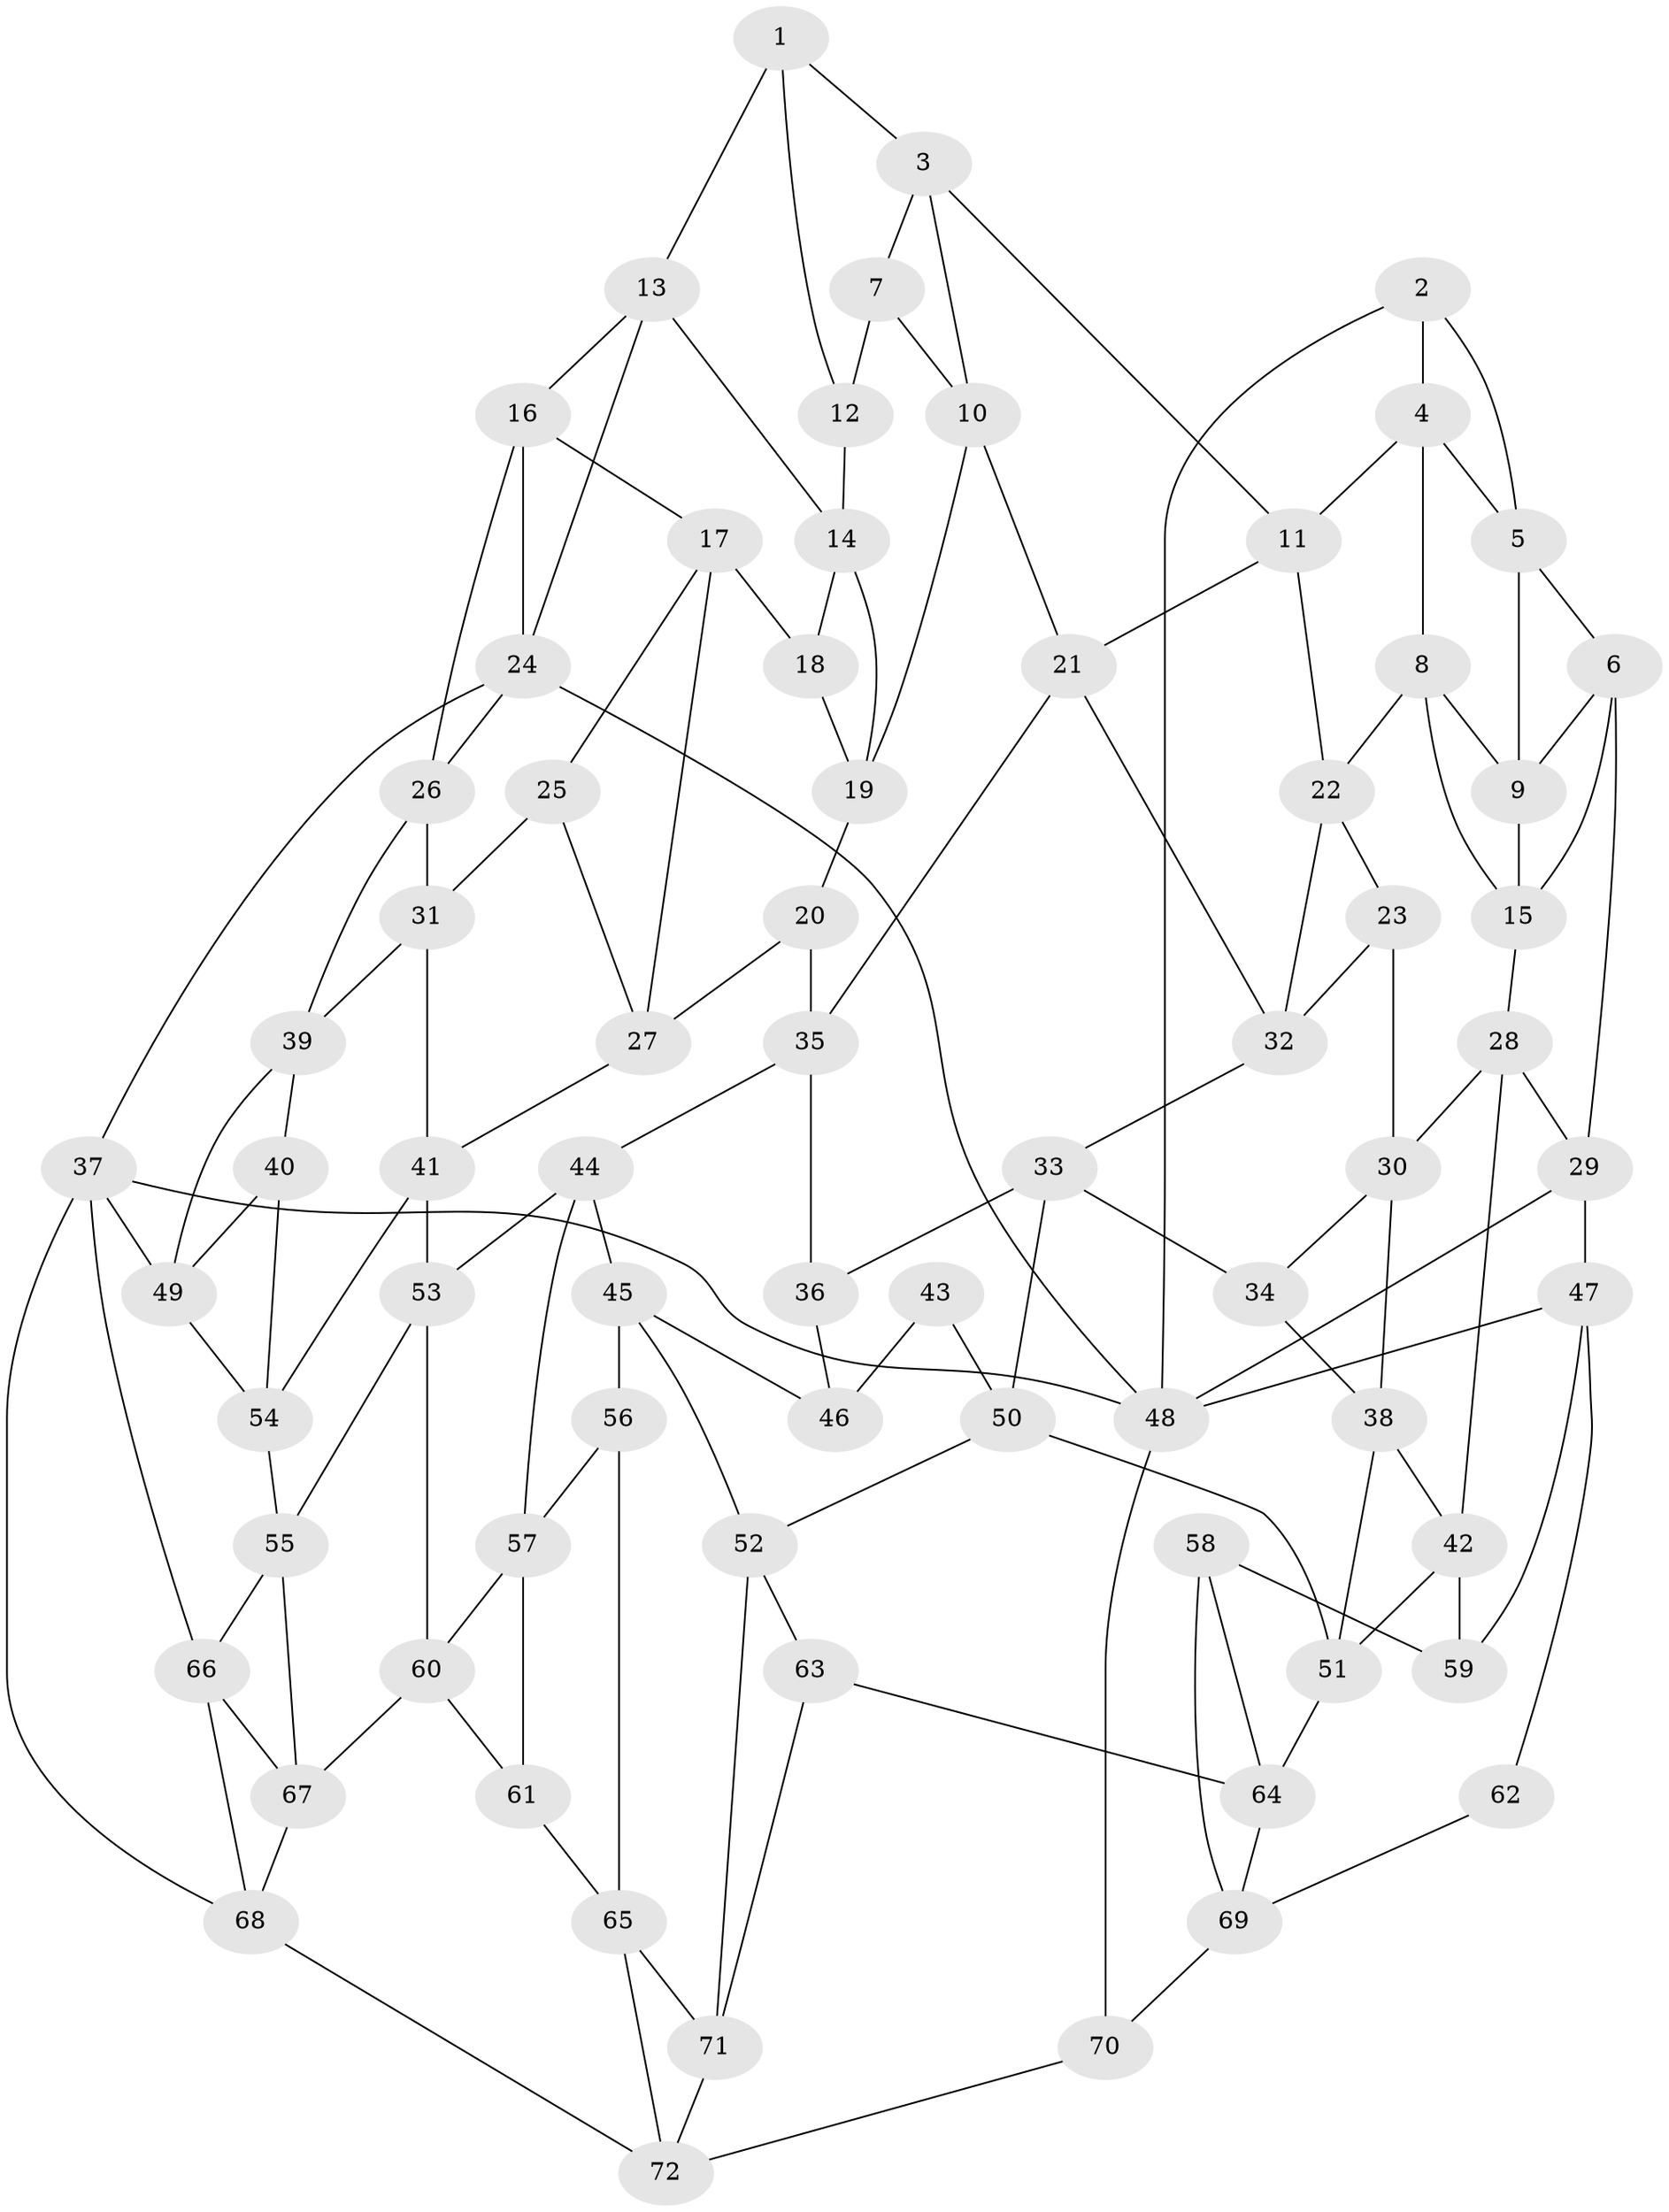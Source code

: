 // original degree distribution, {3: 0.027777777777777776, 5: 0.4722222222222222, 6: 0.2569444444444444, 4: 0.24305555555555555}
// Generated by graph-tools (version 1.1) at 2025/51/03/09/25 03:51:07]
// undirected, 72 vertices, 135 edges
graph export_dot {
graph [start="1"]
  node [color=gray90,style=filled];
  1;
  2;
  3;
  4;
  5;
  6;
  7;
  8;
  9;
  10;
  11;
  12;
  13;
  14;
  15;
  16;
  17;
  18;
  19;
  20;
  21;
  22;
  23;
  24;
  25;
  26;
  27;
  28;
  29;
  30;
  31;
  32;
  33;
  34;
  35;
  36;
  37;
  38;
  39;
  40;
  41;
  42;
  43;
  44;
  45;
  46;
  47;
  48;
  49;
  50;
  51;
  52;
  53;
  54;
  55;
  56;
  57;
  58;
  59;
  60;
  61;
  62;
  63;
  64;
  65;
  66;
  67;
  68;
  69;
  70;
  71;
  72;
  1 -- 3 [weight=1.0];
  1 -- 12 [weight=1.0];
  1 -- 13 [weight=1.0];
  2 -- 4 [weight=1.0];
  2 -- 5 [weight=1.0];
  2 -- 48 [weight=1.0];
  3 -- 7 [weight=1.0];
  3 -- 10 [weight=1.0];
  3 -- 11 [weight=1.0];
  4 -- 5 [weight=1.0];
  4 -- 8 [weight=1.0];
  4 -- 11 [weight=1.0];
  5 -- 6 [weight=1.0];
  5 -- 9 [weight=1.0];
  6 -- 9 [weight=1.0];
  6 -- 15 [weight=1.0];
  6 -- 29 [weight=1.0];
  7 -- 10 [weight=1.0];
  7 -- 12 [weight=2.0];
  8 -- 9 [weight=1.0];
  8 -- 15 [weight=1.0];
  8 -- 22 [weight=1.0];
  9 -- 15 [weight=1.0];
  10 -- 19 [weight=1.0];
  10 -- 21 [weight=1.0];
  11 -- 21 [weight=1.0];
  11 -- 22 [weight=1.0];
  12 -- 14 [weight=1.0];
  13 -- 14 [weight=1.0];
  13 -- 16 [weight=1.0];
  13 -- 24 [weight=1.0];
  14 -- 18 [weight=1.0];
  14 -- 19 [weight=1.0];
  15 -- 28 [weight=1.0];
  16 -- 17 [weight=1.0];
  16 -- 24 [weight=1.0];
  16 -- 26 [weight=1.0];
  17 -- 18 [weight=1.0];
  17 -- 25 [weight=1.0];
  17 -- 27 [weight=1.0];
  18 -- 19 [weight=1.0];
  19 -- 20 [weight=1.0];
  20 -- 27 [weight=1.0];
  20 -- 35 [weight=1.0];
  21 -- 32 [weight=1.0];
  21 -- 35 [weight=1.0];
  22 -- 23 [weight=1.0];
  22 -- 32 [weight=1.0];
  23 -- 30 [weight=1.0];
  23 -- 32 [weight=1.0];
  24 -- 26 [weight=1.0];
  24 -- 37 [weight=1.0];
  24 -- 48 [weight=1.0];
  25 -- 27 [weight=1.0];
  25 -- 31 [weight=1.0];
  26 -- 31 [weight=1.0];
  26 -- 39 [weight=1.0];
  27 -- 41 [weight=1.0];
  28 -- 29 [weight=1.0];
  28 -- 30 [weight=1.0];
  28 -- 42 [weight=1.0];
  29 -- 47 [weight=1.0];
  29 -- 48 [weight=1.0];
  30 -- 34 [weight=1.0];
  30 -- 38 [weight=1.0];
  31 -- 39 [weight=1.0];
  31 -- 41 [weight=1.0];
  32 -- 33 [weight=1.0];
  33 -- 34 [weight=1.0];
  33 -- 36 [weight=1.0];
  33 -- 50 [weight=1.0];
  34 -- 38 [weight=1.0];
  35 -- 36 [weight=1.0];
  35 -- 44 [weight=1.0];
  36 -- 46 [weight=1.0];
  37 -- 48 [weight=1.0];
  37 -- 49 [weight=1.0];
  37 -- 66 [weight=1.0];
  37 -- 68 [weight=1.0];
  38 -- 42 [weight=1.0];
  38 -- 51 [weight=1.0];
  39 -- 40 [weight=1.0];
  39 -- 49 [weight=1.0];
  40 -- 49 [weight=1.0];
  40 -- 54 [weight=1.0];
  41 -- 53 [weight=1.0];
  41 -- 54 [weight=1.0];
  42 -- 51 [weight=1.0];
  42 -- 59 [weight=1.0];
  43 -- 46 [weight=2.0];
  43 -- 50 [weight=1.0];
  44 -- 45 [weight=1.0];
  44 -- 53 [weight=1.0];
  44 -- 57 [weight=1.0];
  45 -- 46 [weight=1.0];
  45 -- 52 [weight=1.0];
  45 -- 56 [weight=1.0];
  47 -- 48 [weight=1.0];
  47 -- 59 [weight=1.0];
  47 -- 62 [weight=1.0];
  48 -- 70 [weight=1.0];
  49 -- 54 [weight=1.0];
  50 -- 51 [weight=1.0];
  50 -- 52 [weight=1.0];
  51 -- 64 [weight=1.0];
  52 -- 63 [weight=1.0];
  52 -- 71 [weight=1.0];
  53 -- 55 [weight=1.0];
  53 -- 60 [weight=1.0];
  54 -- 55 [weight=1.0];
  55 -- 66 [weight=1.0];
  55 -- 67 [weight=1.0];
  56 -- 57 [weight=1.0];
  56 -- 65 [weight=1.0];
  57 -- 60 [weight=1.0];
  57 -- 61 [weight=1.0];
  58 -- 59 [weight=1.0];
  58 -- 64 [weight=1.0];
  58 -- 69 [weight=1.0];
  60 -- 61 [weight=1.0];
  60 -- 67 [weight=1.0];
  61 -- 65 [weight=1.0];
  62 -- 69 [weight=1.0];
  63 -- 64 [weight=1.0];
  63 -- 71 [weight=1.0];
  64 -- 69 [weight=1.0];
  65 -- 71 [weight=1.0];
  65 -- 72 [weight=1.0];
  66 -- 67 [weight=1.0];
  66 -- 68 [weight=1.0];
  67 -- 68 [weight=1.0];
  68 -- 72 [weight=1.0];
  69 -- 70 [weight=1.0];
  70 -- 72 [weight=1.0];
  71 -- 72 [weight=1.0];
}

